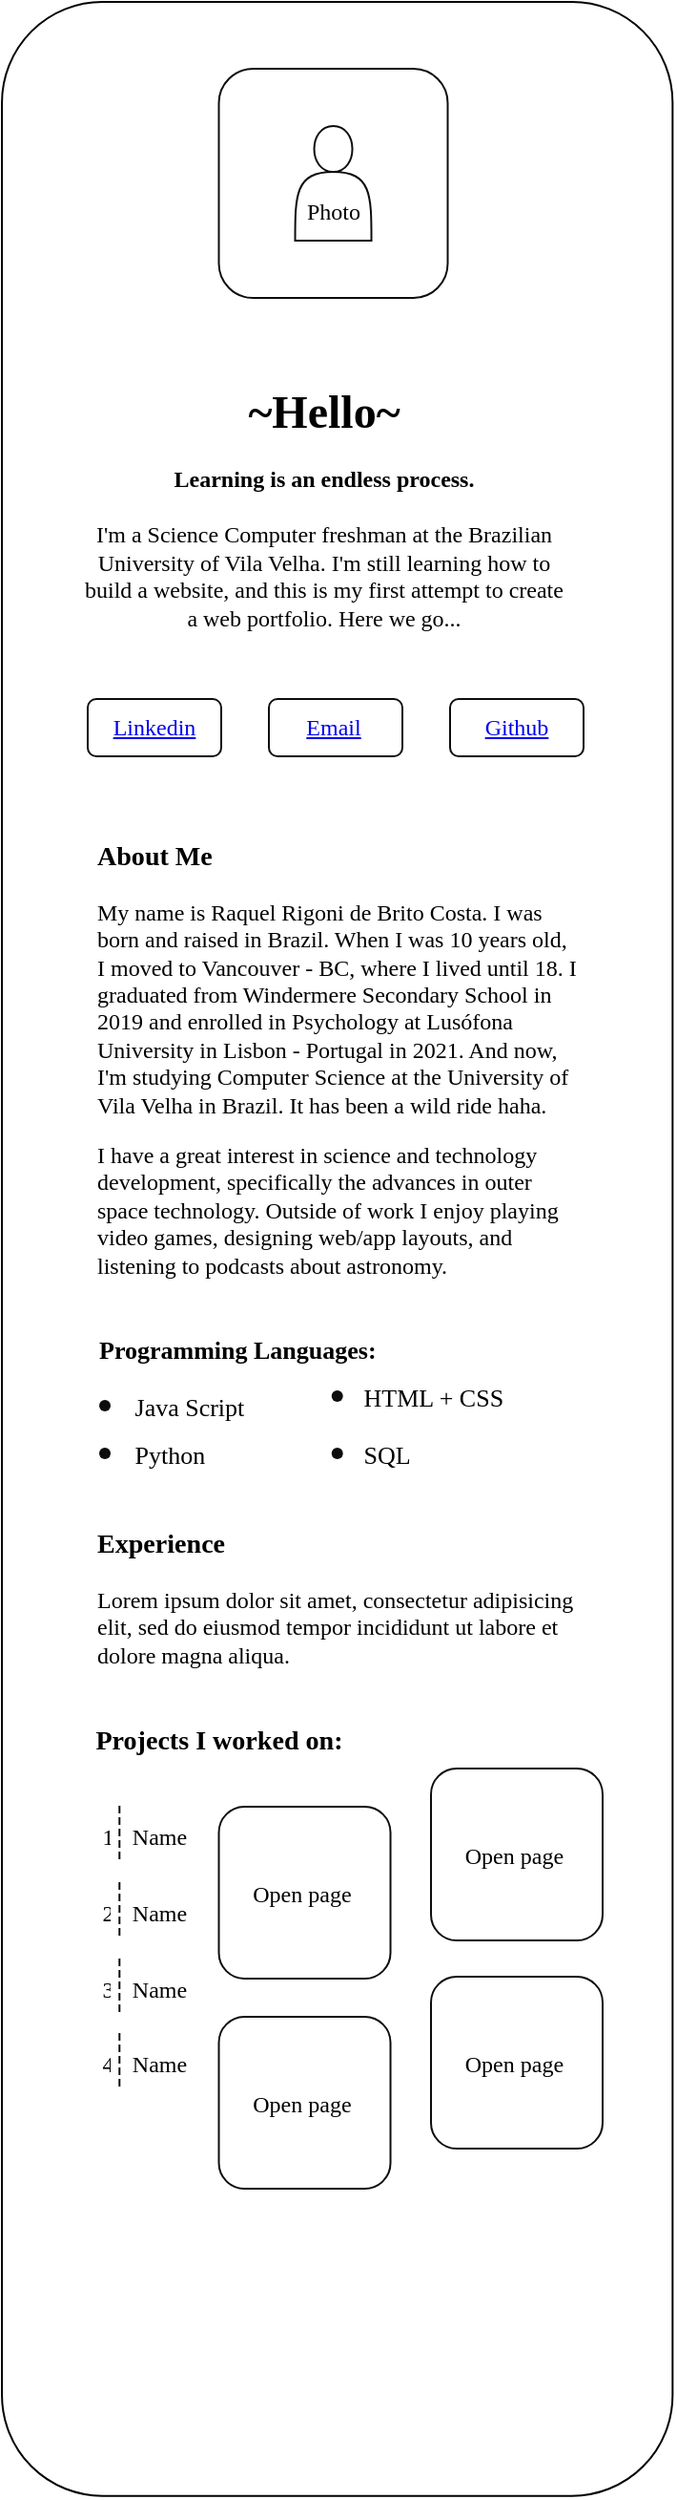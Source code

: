 <mxfile version="20.2.5" type="github">
  <diagram id="Zk_9r5JQN1q4R0DaMTSa" name="Page-1">
    <mxGraphModel dx="1038" dy="619" grid="1" gridSize="10" guides="1" tooltips="1" connect="1" arrows="1" fold="1" page="1" pageScale="1" pageWidth="827" pageHeight="1169" math="0" shadow="0">
      <root>
        <mxCell id="0" />
        <mxCell id="1" parent="0" />
        <mxCell id="GfLxlEOh-HePHIYTMGW_-10" value="" style="rounded=1;whiteSpace=wrap;html=1;rotation=90;shadow=0;glass=0;sketch=0;gradientDirection=east;fontColor=none;noLabel=1;" vertex="1" parent="1">
          <mxGeometry x="-232.07" y="522.1" width="1305.85" height="351.66" as="geometry" />
        </mxCell>
        <mxCell id="GfLxlEOh-HePHIYTMGW_-25" value="&lt;h1 style=&quot;&quot;&gt;~Hello~&lt;/h1&gt;&lt;div style=&quot;&quot;&gt;&lt;br&gt;&lt;/div&gt;&lt;p style=&quot;&quot;&gt;I&#39;m a Science Computer freshman at the Brazilian University of Vila Velha. I&#39;m still learning how to build a website, and this is my first attempt to create a web portfolio. Here we go...&lt;/p&gt;" style="text;html=1;spacing=5;spacingTop=-20;whiteSpace=wrap;overflow=hidden;rounded=0;opacity=95;fontFamily=Times New Roman;align=center;fontColor=default;" vertex="1" parent="1">
          <mxGeometry x="284" y="240" width="260" height="140" as="geometry" />
        </mxCell>
        <mxCell id="GfLxlEOh-HePHIYTMGW_-26" value="&lt;h4&gt;Learning is an endless process.&lt;/h4&gt;" style="text;html=1;strokeColor=none;fillColor=none;align=center;verticalAlign=middle;whiteSpace=wrap;rounded=0;fontFamily=Times New Roman;opacity=95;fontColor=default;" vertex="1" parent="1">
          <mxGeometry x="326" y="280" width="176" height="30" as="geometry" />
        </mxCell>
        <mxCell id="GfLxlEOh-HePHIYTMGW_-28" value="" style="rounded=1;whiteSpace=wrap;html=1;shadow=0;glass=0;sketch=0;fontFamily=Times New Roman;fontColor=#000000;strokeColor=default;strokeWidth=1;fillColor=none;gradientColor=#28169C;gradientDirection=east;opacity=95;" vertex="1" parent="1">
          <mxGeometry x="358.76" y="80" width="120" height="120" as="geometry" />
        </mxCell>
        <mxCell id="GfLxlEOh-HePHIYTMGW_-29" value="Photo" style="text;html=1;strokeColor=none;fillColor=none;align=center;verticalAlign=middle;whiteSpace=wrap;rounded=0;shadow=0;glass=0;sketch=0;fontFamily=Times New Roman;fontColor=default;opacity=95;" vertex="1" parent="1">
          <mxGeometry x="388.76" y="140" width="60" height="30" as="geometry" />
        </mxCell>
        <mxCell id="GfLxlEOh-HePHIYTMGW_-31" value="&lt;h3 style=&quot;&quot;&gt;About Me&lt;/h3&gt;&lt;p style=&quot;&quot;&gt;My name is Raquel Rigoni de Brito Costa. I was born and raised in Brazil. When I was 10 years old, I moved to Vancouver - BC, where I lived until 18. I graduated from Windermere Secondary School in 2019 and enrolled in Psychology at Lusófona University in Lisbon - Portugal in 2021. And now, I&#39;m studying Computer Science at the University of Vila Velha in Brazil. It has been a wild ride haha.&amp;nbsp;&lt;br&gt;&lt;/p&gt;&lt;p&gt;I have a great interest in science and technology development, specifically the advances in outer space technology.&amp;nbsp;Outside of work I enjoy playing video games, designing web/app layouts, and listening to podcasts about astronomy.&lt;br&gt;&lt;/p&gt;&lt;div&gt;&lt;br&gt;&lt;/div&gt;" style="text;html=1;strokeColor=none;fillColor=none;spacing=5;spacingTop=-20;whiteSpace=wrap;overflow=hidden;rounded=0;shadow=0;glass=0;sketch=0;fontFamily=Times New Roman;fontColor=default;opacity=95;align=left;" vertex="1" parent="1">
          <mxGeometry x="290" y="480" width="260" height="240" as="geometry" />
        </mxCell>
        <mxCell id="GfLxlEOh-HePHIYTMGW_-32" value="Programming Languages:" style="text;strokeColor=none;fillColor=none;align=left;verticalAlign=middle;spacingLeft=4;spacingRight=4;overflow=hidden;points=[[0,0.5],[1,0.5]];portConstraint=eastwest;rotatable=0;shadow=0;glass=0;sketch=0;fontFamily=Times New Roman;fontColor=default;opacity=95;fontStyle=1;fontSize=13;" vertex="1" parent="1">
          <mxGeometry x="290" y="735" width="160" height="30" as="geometry" />
        </mxCell>
        <mxCell id="GfLxlEOh-HePHIYTMGW_-33" value="Java Script" style="text;strokeColor=none;fillColor=none;align=left;verticalAlign=middle;spacingLeft=4;spacingRight=4;overflow=hidden;points=[[0,0.5],[1,0.5]];portConstraint=eastwest;rotatable=0;shadow=0;glass=0;sketch=0;fontFamily=Times New Roman;fontSize=13;fontColor=default;opacity=95;" vertex="1" parent="1">
          <mxGeometry x="308.76" y="765" width="80" height="30" as="geometry" />
        </mxCell>
        <mxCell id="GfLxlEOh-HePHIYTMGW_-34" value="Python" style="text;strokeColor=none;fillColor=none;align=left;verticalAlign=middle;spacingLeft=4;spacingRight=4;overflow=hidden;points=[[0,0.5],[1,0.5]];portConstraint=eastwest;rotatable=0;shadow=0;glass=0;sketch=0;fontFamily=Times New Roman;fontSize=13;fontColor=default;opacity=95;" vertex="1" parent="1">
          <mxGeometry x="308.76" y="790" width="80" height="30" as="geometry" />
        </mxCell>
        <mxCell id="GfLxlEOh-HePHIYTMGW_-35" value="HTML + CSS" style="text;strokeColor=none;fillColor=none;align=left;verticalAlign=middle;spacingLeft=4;spacingRight=4;overflow=hidden;points=[[0,0.5],[1,0.5]];portConstraint=eastwest;rotatable=0;shadow=0;glass=0;sketch=0;fontFamily=Times New Roman;fontSize=13;fontColor=default;opacity=95;" vertex="1" parent="1">
          <mxGeometry x="428.76" y="760" width="96" height="30" as="geometry" />
        </mxCell>
        <mxCell id="GfLxlEOh-HePHIYTMGW_-36" value="SQL" style="text;strokeColor=none;fillColor=none;align=left;verticalAlign=middle;spacingLeft=4;spacingRight=4;overflow=hidden;points=[[0,0.5],[1,0.5]];portConstraint=eastwest;rotatable=0;shadow=0;glass=0;sketch=0;fontFamily=Times New Roman;fontSize=13;fontColor=default;opacity=95;" vertex="1" parent="1">
          <mxGeometry x="428.76" y="790" width="80" height="30" as="geometry" />
        </mxCell>
        <mxCell id="GfLxlEOh-HePHIYTMGW_-39" value="" style="shape=waypoint;sketch=0;fillStyle=solid;size=6;pointerEvents=1;points=[];fillColor=none;resizable=0;rotatable=0;perimeter=centerPerimeter;snapToPoint=1;shadow=0;glass=0;fontFamily=Times New Roman;fontSize=13;fontColor=default;strokeColor=default;strokeWidth=1;opacity=95;" vertex="1" parent="1">
          <mxGeometry x="400.86" y="755" width="40" height="40" as="geometry" />
        </mxCell>
        <mxCell id="GfLxlEOh-HePHIYTMGW_-40" value="" style="shape=waypoint;sketch=0;fillStyle=solid;size=6;pointerEvents=1;points=[];fillColor=none;resizable=0;rotatable=0;perimeter=centerPerimeter;snapToPoint=1;shadow=0;glass=0;fontFamily=Times New Roman;fontSize=13;fontColor=default;strokeColor=default;strokeWidth=1;opacity=95;" vertex="1" parent="1">
          <mxGeometry x="400.86" y="785" width="40" height="40" as="geometry" />
        </mxCell>
        <mxCell id="GfLxlEOh-HePHIYTMGW_-41" value="" style="shape=waypoint;sketch=0;fillStyle=solid;size=6;pointerEvents=1;points=[];fillColor=none;resizable=0;rotatable=0;perimeter=centerPerimeter;snapToPoint=1;shadow=0;glass=0;fontFamily=Times New Roman;fontSize=13;fontColor=default;strokeColor=default;strokeWidth=1;opacity=95;" vertex="1" parent="1">
          <mxGeometry x="279" y="785" width="40" height="40" as="geometry" />
        </mxCell>
        <mxCell id="GfLxlEOh-HePHIYTMGW_-44" value="" style="shape=waypoint;sketch=0;fillStyle=solid;size=6;pointerEvents=1;points=[];fillColor=none;resizable=0;rotatable=0;perimeter=centerPerimeter;snapToPoint=1;shadow=0;glass=0;fontFamily=Times New Roman;fontSize=13;fontColor=default;strokeColor=default;strokeWidth=1;opacity=95;" vertex="1" parent="1">
          <mxGeometry x="279" y="760" width="40" height="40" as="geometry" />
        </mxCell>
        <mxCell id="GfLxlEOh-HePHIYTMGW_-45" value="" style="rounded=1;whiteSpace=wrap;html=1;shadow=0;glass=0;sketch=0;fontFamily=Times New Roman;fontSize=13;fontColor=default;strokeColor=default;strokeWidth=1;fillColor=none;gradientColor=#28169C;gradientDirection=east;opacity=95;" vertex="1" parent="1">
          <mxGeometry x="290" y="410" width="70" height="30" as="geometry" />
        </mxCell>
        <mxCell id="GfLxlEOh-HePHIYTMGW_-46" value="" style="rounded=1;whiteSpace=wrap;html=1;shadow=0;glass=0;sketch=0;fontFamily=Times New Roman;fontSize=13;fontColor=default;strokeColor=default;strokeWidth=1;fillColor=none;gradientColor=#28169C;gradientDirection=east;opacity=95;" vertex="1" parent="1">
          <mxGeometry x="385" y="410" width="70" height="30" as="geometry" />
        </mxCell>
        <mxCell id="GfLxlEOh-HePHIYTMGW_-47" value="" style="rounded=1;whiteSpace=wrap;html=1;shadow=0;glass=0;sketch=0;fontFamily=Times New Roman;fontSize=13;fontColor=default;strokeColor=default;strokeWidth=1;fillColor=none;gradientColor=#28169C;gradientDirection=east;opacity=95;" vertex="1" parent="1">
          <mxGeometry x="480" y="410" width="70" height="30" as="geometry" />
        </mxCell>
        <UserObject label="Linkedin" link="https://www.draw.io" id="GfLxlEOh-HePHIYTMGW_-48">
          <mxCell style="text;html=1;strokeColor=none;fillColor=none;whiteSpace=wrap;align=center;verticalAlign=middle;fontColor=#0000EE;fontStyle=4;shadow=0;glass=0;sketch=0;fontFamily=Times New Roman;fontSize=12;opacity=95;" vertex="1" parent="1">
            <mxGeometry x="295" y="405" width="60" height="40" as="geometry" />
          </mxCell>
        </UserObject>
        <UserObject label="Email" link="https://www.draw.io" id="GfLxlEOh-HePHIYTMGW_-49">
          <mxCell style="text;html=1;strokeColor=none;fillColor=none;whiteSpace=wrap;align=center;verticalAlign=middle;fontColor=#0000EE;fontStyle=4;shadow=0;glass=0;sketch=0;fontFamily=Times New Roman;fontSize=12;opacity=95;" vertex="1" parent="1">
            <mxGeometry x="388.76" y="405" width="60" height="40" as="geometry" />
          </mxCell>
        </UserObject>
        <UserObject label="Github" link="https://www.draw.io" id="GfLxlEOh-HePHIYTMGW_-50">
          <mxCell style="text;html=1;strokeColor=none;fillColor=none;whiteSpace=wrap;align=center;verticalAlign=middle;fontColor=#0000EE;fontStyle=4;shadow=0;glass=0;sketch=0;fontFamily=Times New Roman;fontSize=12;opacity=95;" vertex="1" parent="1">
            <mxGeometry x="485" y="405" width="60" height="40" as="geometry" />
          </mxCell>
        </UserObject>
        <mxCell id="GfLxlEOh-HePHIYTMGW_-51" value="" style="shape=actor;whiteSpace=wrap;html=1;shadow=0;glass=0;sketch=0;fontFamily=Times New Roman;fontSize=12;fontColor=default;strokeColor=default;strokeWidth=1;fillColor=none;gradientColor=#28169C;gradientDirection=east;opacity=95;" vertex="1" parent="1">
          <mxGeometry x="398.76" y="110" width="40" height="60" as="geometry" />
        </mxCell>
        <mxCell id="GfLxlEOh-HePHIYTMGW_-52" value="&lt;h3&gt;Experience&lt;/h3&gt;&lt;p&gt;Lorem ipsum dolor sit amet, consectetur adipisicing elit, sed do eiusmod tempor incididunt ut labore et dolore magna aliqua.&lt;/p&gt;" style="text;html=1;strokeColor=none;fillColor=none;spacing=5;spacingTop=-20;whiteSpace=wrap;overflow=hidden;rounded=0;shadow=0;glass=0;sketch=0;fontFamily=Times New Roman;fontSize=12;fontColor=default;opacity=95;" vertex="1" parent="1">
          <mxGeometry x="290" y="840" width="260" height="90" as="geometry" />
        </mxCell>
        <mxCell id="GfLxlEOh-HePHIYTMGW_-53" value="" style="rounded=1;whiteSpace=wrap;html=1;shadow=0;glass=0;sketch=0;fontFamily=Times New Roman;fontSize=12;fontColor=default;strokeColor=default;strokeWidth=1;fillColor=none;gradientColor=#28169C;gradientDirection=east;opacity=95;" vertex="1" parent="1">
          <mxGeometry x="358.76" y="990" width="90" height="90" as="geometry" />
        </mxCell>
        <mxCell id="GfLxlEOh-HePHIYTMGW_-54" value="" style="rounded=1;whiteSpace=wrap;html=1;shadow=0;glass=0;sketch=0;fontFamily=Times New Roman;fontSize=12;fontColor=default;strokeColor=default;strokeWidth=1;fillColor=none;gradientColor=#28169C;gradientDirection=east;opacity=95;" vertex="1" parent="1">
          <mxGeometry x="470" y="970" width="90" height="90" as="geometry" />
        </mxCell>
        <mxCell id="GfLxlEOh-HePHIYTMGW_-55" value="" style="rounded=1;whiteSpace=wrap;html=1;shadow=0;glass=0;sketch=0;fontFamily=Times New Roman;fontSize=12;fontColor=default;strokeColor=default;strokeWidth=1;fillColor=none;gradientColor=#28169C;gradientDirection=east;opacity=95;" vertex="1" parent="1">
          <mxGeometry x="470" y="1079" width="90" height="90" as="geometry" />
        </mxCell>
        <mxCell id="GfLxlEOh-HePHIYTMGW_-56" value="" style="rounded=1;whiteSpace=wrap;html=1;shadow=0;glass=0;sketch=0;fontFamily=Times New Roman;fontSize=12;fontColor=default;strokeColor=default;strokeWidth=1;fillColor=none;gradientColor=#28169C;gradientDirection=east;opacity=95;" vertex="1" parent="1">
          <mxGeometry x="358.76" y="1100" width="90" height="90" as="geometry" />
        </mxCell>
        <mxCell id="GfLxlEOh-HePHIYTMGW_-58" value="Name" style="shape=partialRectangle;fillColor=none;align=center;verticalAlign=middle;strokeColor=none;spacingLeft=5;rotatable=0;points=[[0,0.5],[1,0.5]];portConstraint=eastwest;dropTarget=0;shadow=0;glass=0;sketch=0;fontFamily=Times New Roman;fontSize=12;fontColor=default;opacity=95;labelPosition=center;verticalLabelPosition=middle;" vertex="1" parent="1">
          <mxGeometry x="291.76" y="990" width="67" height="30" as="geometry" />
        </mxCell>
        <mxCell id="GfLxlEOh-HePHIYTMGW_-59" value="1" style="shape=partialRectangle;top=0;left=0;bottom=0;fillColor=none;stokeWidth=1;dashed=1;align=left;verticalAlign=middle;spacingLeft=4;spacingRight=4;overflow=hidden;rotatable=0;points=[];portConstraint=eastwest;part=1;shadow=0;glass=0;sketch=0;fontFamily=Times New Roman;fontSize=12;fontColor=default;strokeColor=default;strokeWidth=1;opacity=95;" vertex="1" connectable="0" parent="GfLxlEOh-HePHIYTMGW_-58">
          <mxGeometry width="14.889" height="30" as="geometry" />
        </mxCell>
        <mxCell id="GfLxlEOh-HePHIYTMGW_-60" value="Name" style="shape=partialRectangle;fillColor=none;align=center;verticalAlign=middle;strokeColor=none;spacingLeft=5;rotatable=0;points=[[0,0.5],[1,0.5]];portConstraint=eastwest;dropTarget=0;shadow=0;glass=0;sketch=0;fontFamily=Times New Roman;fontSize=12;fontColor=default;opacity=95;labelPosition=center;verticalLabelPosition=middle;" vertex="1" parent="1">
          <mxGeometry x="291.76" y="1030" width="67" height="30" as="geometry" />
        </mxCell>
        <mxCell id="GfLxlEOh-HePHIYTMGW_-61" value="2" style="shape=partialRectangle;top=0;left=0;bottom=0;fillColor=none;stokeWidth=1;dashed=1;align=left;verticalAlign=middle;spacingLeft=4;spacingRight=4;overflow=hidden;rotatable=0;points=[];portConstraint=eastwest;part=1;shadow=0;glass=0;sketch=0;fontFamily=Times New Roman;fontSize=12;fontColor=default;strokeColor=default;strokeWidth=1;opacity=95;" vertex="1" connectable="0" parent="GfLxlEOh-HePHIYTMGW_-60">
          <mxGeometry width="14.889" height="30" as="geometry" />
        </mxCell>
        <mxCell id="GfLxlEOh-HePHIYTMGW_-62" value="Name" style="shape=partialRectangle;fillColor=none;align=center;verticalAlign=middle;strokeColor=none;spacingLeft=5;rotatable=0;points=[[0,0.5],[1,0.5]];portConstraint=eastwest;dropTarget=0;shadow=0;glass=0;sketch=0;fontFamily=Times New Roman;fontSize=12;fontColor=default;opacity=95;labelPosition=center;verticalLabelPosition=middle;" vertex="1" parent="1">
          <mxGeometry x="291.76" y="1070" width="67" height="30" as="geometry" />
        </mxCell>
        <mxCell id="GfLxlEOh-HePHIYTMGW_-63" value="3" style="shape=partialRectangle;top=0;left=0;bottom=0;fillColor=none;stokeWidth=1;dashed=1;align=left;verticalAlign=middle;spacingLeft=4;spacingRight=4;overflow=hidden;rotatable=0;points=[];portConstraint=eastwest;part=1;shadow=0;glass=0;sketch=0;fontFamily=Times New Roman;fontSize=12;fontColor=default;strokeColor=default;strokeWidth=1;opacity=95;" vertex="1" connectable="0" parent="GfLxlEOh-HePHIYTMGW_-62">
          <mxGeometry width="14.889" height="30" as="geometry" />
        </mxCell>
        <mxCell id="GfLxlEOh-HePHIYTMGW_-64" value="Name" style="shape=partialRectangle;fillColor=none;align=center;verticalAlign=middle;strokeColor=none;spacingLeft=5;rotatable=0;points=[[0,0.5],[1,0.5]];portConstraint=eastwest;dropTarget=0;shadow=0;glass=0;sketch=0;fontFamily=Times New Roman;fontSize=12;fontColor=default;opacity=95;labelPosition=center;verticalLabelPosition=middle;" vertex="1" parent="1">
          <mxGeometry x="291.76" y="1109" width="67" height="30" as="geometry" />
        </mxCell>
        <mxCell id="GfLxlEOh-HePHIYTMGW_-65" value="4" style="shape=partialRectangle;top=0;left=0;bottom=0;fillColor=none;stokeWidth=1;dashed=1;align=left;verticalAlign=middle;spacingLeft=4;spacingRight=4;overflow=hidden;rotatable=0;points=[];portConstraint=eastwest;part=1;shadow=0;glass=0;sketch=0;fontFamily=Times New Roman;fontSize=12;fontColor=default;strokeColor=default;strokeWidth=1;opacity=95;" vertex="1" connectable="0" parent="GfLxlEOh-HePHIYTMGW_-64">
          <mxGeometry width="14.889" height="30" as="geometry" />
        </mxCell>
        <mxCell id="GfLxlEOh-HePHIYTMGW_-66" value="&lt;h3&gt;Projects I worked on:&lt;/h3&gt;" style="text;html=1;strokeColor=none;fillColor=none;align=center;verticalAlign=middle;whiteSpace=wrap;rounded=0;shadow=0;glass=0;sketch=0;fontFamily=Times New Roman;fontSize=12;fontColor=default;opacity=95;" vertex="1" parent="1">
          <mxGeometry x="284" y="940" width="150" height="30" as="geometry" />
        </mxCell>
        <mxCell id="GfLxlEOh-HePHIYTMGW_-67" value="Open page" style="text;strokeColor=none;fillColor=none;align=left;verticalAlign=top;spacingLeft=4;spacingRight=4;overflow=hidden;rotatable=0;points=[[0,0.5],[1,0.5]];portConstraint=eastwest;shadow=0;glass=0;sketch=0;fontFamily=Times New Roman;fontSize=12;fontColor=default;opacity=95;html=0;" vertex="1" parent="1">
          <mxGeometry x="370.64" y="1022" width="66.24" height="26" as="geometry" />
        </mxCell>
        <mxCell id="GfLxlEOh-HePHIYTMGW_-68" value="Open page" style="text;strokeColor=none;fillColor=none;align=left;verticalAlign=top;spacingLeft=4;spacingRight=4;overflow=hidden;rotatable=0;points=[[0,0.5],[1,0.5]];portConstraint=eastwest;shadow=0;glass=0;sketch=0;fontFamily=Times New Roman;fontSize=12;fontColor=default;opacity=95;html=0;" vertex="1" parent="1">
          <mxGeometry x="370.64" y="1132" width="66.24" height="26" as="geometry" />
        </mxCell>
        <mxCell id="GfLxlEOh-HePHIYTMGW_-69" value="Open page" style="text;strokeColor=none;fillColor=none;align=left;verticalAlign=top;spacingLeft=4;spacingRight=4;overflow=hidden;rotatable=0;points=[[0,0.5],[1,0.5]];portConstraint=eastwest;shadow=0;glass=0;sketch=0;fontFamily=Times New Roman;fontSize=12;fontColor=default;opacity=95;html=0;" vertex="1" parent="1">
          <mxGeometry x="481.88" y="1111" width="66.24" height="26" as="geometry" />
        </mxCell>
        <mxCell id="GfLxlEOh-HePHIYTMGW_-70" value="Open page" style="text;strokeColor=none;fillColor=none;align=left;verticalAlign=top;spacingLeft=4;spacingRight=4;overflow=hidden;rotatable=0;points=[[0,0.5],[1,0.5]];portConstraint=eastwest;shadow=0;glass=0;sketch=0;fontFamily=Times New Roman;fontSize=12;fontColor=default;opacity=95;html=0;" vertex="1" parent="1">
          <mxGeometry x="481.88" y="1002" width="66.24" height="26" as="geometry" />
        </mxCell>
      </root>
    </mxGraphModel>
  </diagram>
</mxfile>
